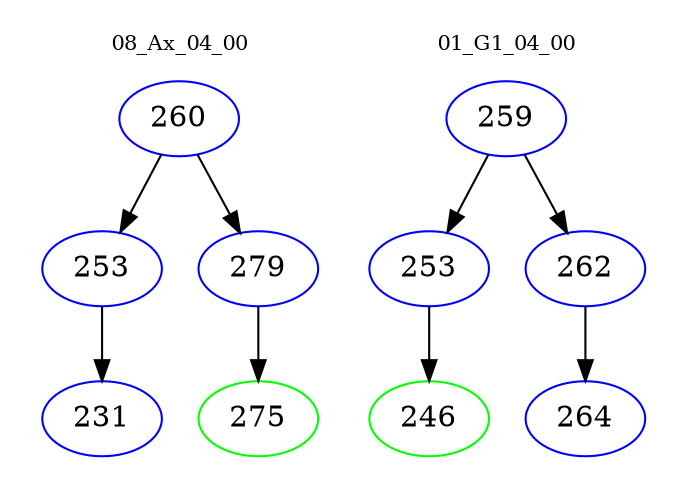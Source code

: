 digraph{
subgraph cluster_0 {
color = white
label = "08_Ax_04_00";
fontsize=10;
T0_260 [label="260", color="blue"]
T0_260 -> T0_253 [color="black"]
T0_253 [label="253", color="blue"]
T0_253 -> T0_231 [color="black"]
T0_231 [label="231", color="blue"]
T0_260 -> T0_279 [color="black"]
T0_279 [label="279", color="blue"]
T0_279 -> T0_275 [color="black"]
T0_275 [label="275", color="green"]
}
subgraph cluster_1 {
color = white
label = "01_G1_04_00";
fontsize=10;
T1_259 [label="259", color="blue"]
T1_259 -> T1_253 [color="black"]
T1_253 [label="253", color="blue"]
T1_253 -> T1_246 [color="black"]
T1_246 [label="246", color="green"]
T1_259 -> T1_262 [color="black"]
T1_262 [label="262", color="blue"]
T1_262 -> T1_264 [color="black"]
T1_264 [label="264", color="blue"]
}
}
